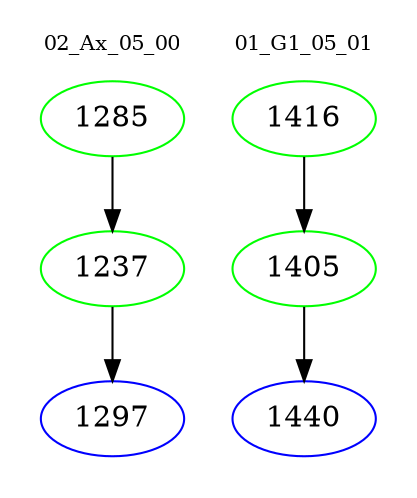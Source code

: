 digraph{
subgraph cluster_0 {
color = white
label = "02_Ax_05_00";
fontsize=10;
T0_1285 [label="1285", color="green"]
T0_1285 -> T0_1237 [color="black"]
T0_1237 [label="1237", color="green"]
T0_1237 -> T0_1297 [color="black"]
T0_1297 [label="1297", color="blue"]
}
subgraph cluster_1 {
color = white
label = "01_G1_05_01";
fontsize=10;
T1_1416 [label="1416", color="green"]
T1_1416 -> T1_1405 [color="black"]
T1_1405 [label="1405", color="green"]
T1_1405 -> T1_1440 [color="black"]
T1_1440 [label="1440", color="blue"]
}
}
